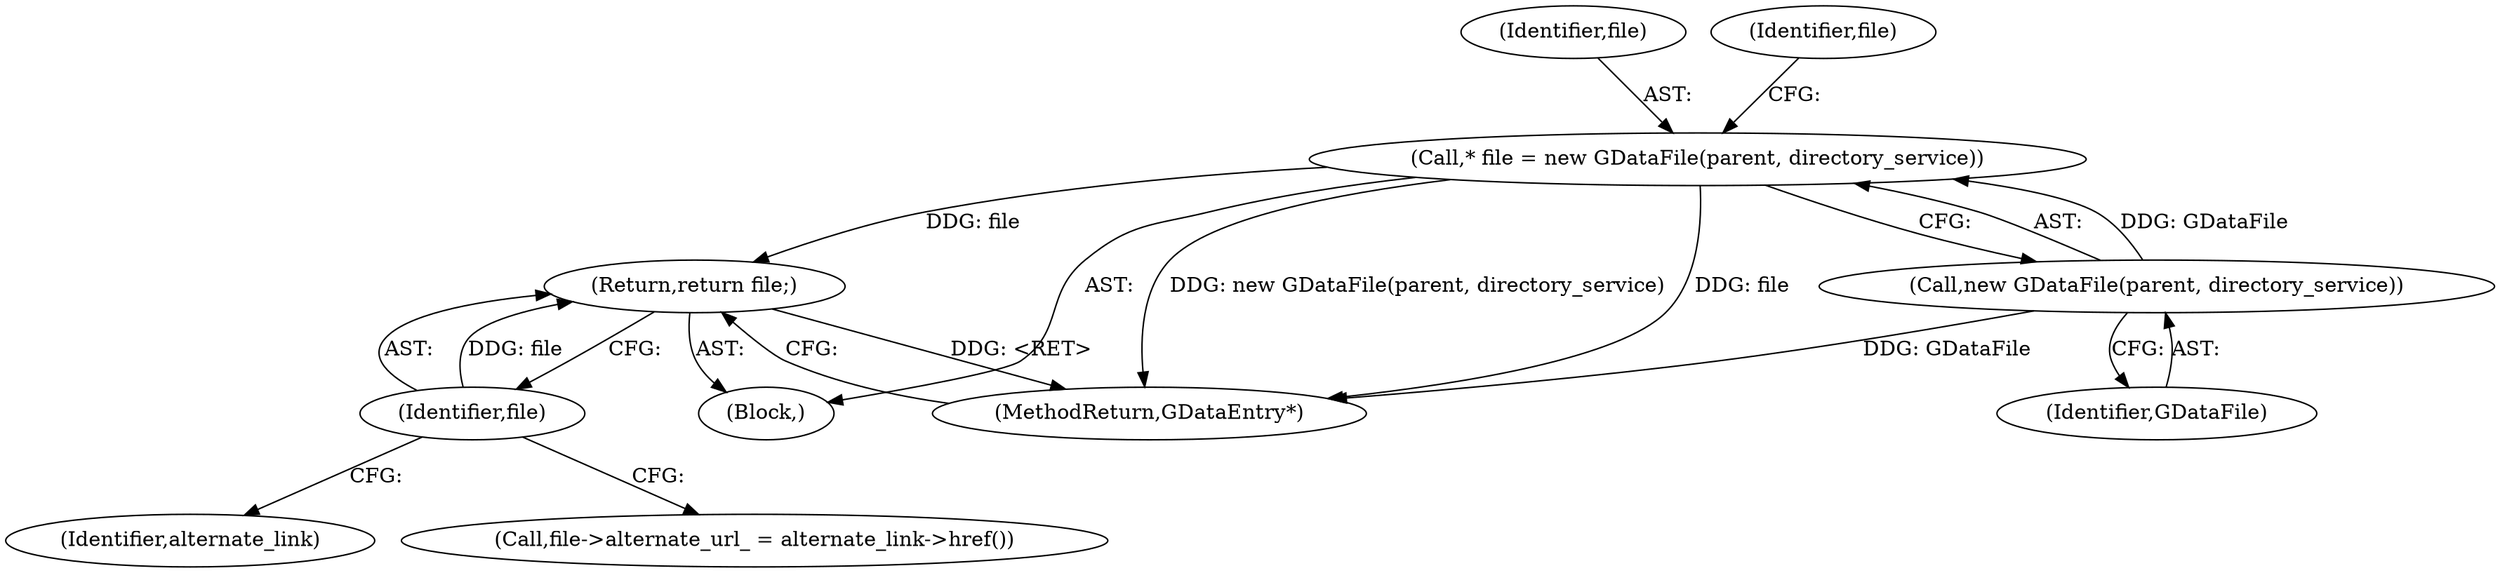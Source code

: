 digraph "1_Chrome_dd3b6fe574edad231c01c78e4647a74c38dc4178_5@del" {
"1000262" [label="(Return,return file;)"];
"1000263" [label="(Identifier,file)"];
"1000110" [label="(Call,* file = new GDataFile(parent, directory_service))"];
"1000112" [label="(Call,new GDataFile(parent, directory_service))"];
"1000104" [label="(Block,)"];
"1000256" [label="(Identifier,alternate_link)"];
"1000111" [label="(Identifier,file)"];
"1000262" [label="(Return,return file;)"];
"1000264" [label="(MethodReturn,GDataEntry*)"];
"1000110" [label="(Call,* file = new GDataFile(parent, directory_service))"];
"1000112" [label="(Call,new GDataFile(parent, directory_service))"];
"1000116" [label="(Identifier,file)"];
"1000113" [label="(Identifier,GDataFile)"];
"1000263" [label="(Identifier,file)"];
"1000257" [label="(Call,file->alternate_url_ = alternate_link->href())"];
"1000262" -> "1000104"  [label="AST: "];
"1000262" -> "1000263"  [label="CFG: "];
"1000263" -> "1000262"  [label="AST: "];
"1000264" -> "1000262"  [label="CFG: "];
"1000262" -> "1000264"  [label="DDG: <RET>"];
"1000263" -> "1000262"  [label="DDG: file"];
"1000110" -> "1000262"  [label="DDG: file"];
"1000263" -> "1000257"  [label="CFG: "];
"1000263" -> "1000256"  [label="CFG: "];
"1000110" -> "1000104"  [label="AST: "];
"1000110" -> "1000112"  [label="CFG: "];
"1000111" -> "1000110"  [label="AST: "];
"1000112" -> "1000110"  [label="AST: "];
"1000116" -> "1000110"  [label="CFG: "];
"1000110" -> "1000264"  [label="DDG: new GDataFile(parent, directory_service)"];
"1000110" -> "1000264"  [label="DDG: file"];
"1000112" -> "1000110"  [label="DDG: GDataFile"];
"1000112" -> "1000113"  [label="CFG: "];
"1000113" -> "1000112"  [label="AST: "];
"1000112" -> "1000264"  [label="DDG: GDataFile"];
}
